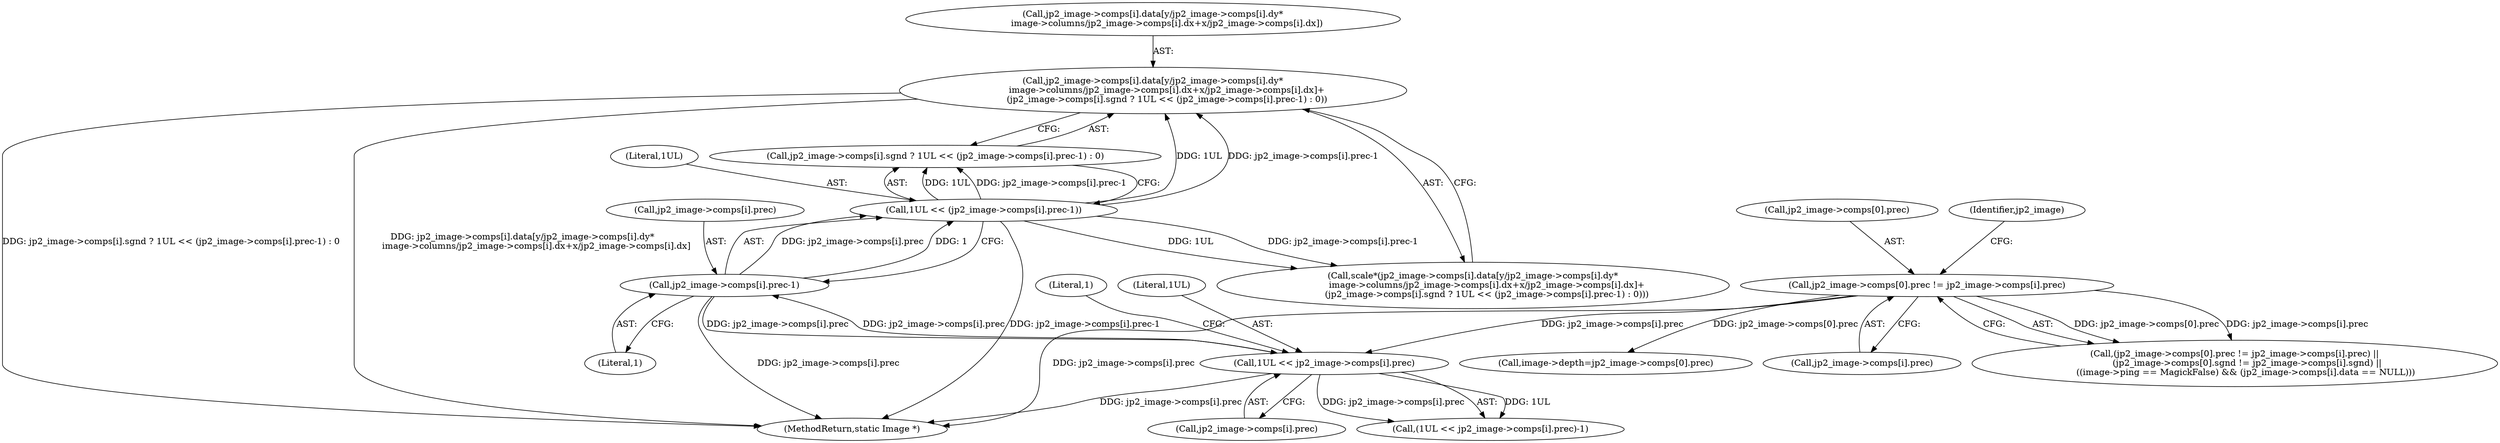 digraph "0_ImageMagick_b0c5222ce31e8f941fa02ff9c7a040fb2db30dbc@pointer" {
"1000847" [label="(Call,jp2_image->comps[i].data[y/jp2_image->comps[i].dy*\n          image->columns/jp2_image->comps[i].dx+x/jp2_image->comps[i].dx]+\n          (jp2_image->comps[i].sgnd ? 1UL << (jp2_image->comps[i].prec-1) : 0))"];
"1000895" [label="(Call,1UL << (jp2_image->comps[i].prec-1))"];
"1000897" [label="(Call,jp2_image->comps[i].prec-1)"];
"1000833" [label="(Call,1UL << jp2_image->comps[i].prec)"];
"1000556" [label="(Call,jp2_image->comps[0].prec != jp2_image->comps[i].prec)"];
"1000557" [label="(Call,jp2_image->comps[0].prec)"];
"1000633" [label="(Call,image->depth=jp2_image->comps[0].prec)"];
"1000556" [label="(Call,jp2_image->comps[0].prec != jp2_image->comps[i].prec)"];
"1000832" [label="(Call,(1UL << jp2_image->comps[i].prec)-1)"];
"1000835" [label="(Call,jp2_image->comps[i].prec)"];
"1000898" [label="(Call,jp2_image->comps[i].prec)"];
"1000847" [label="(Call,jp2_image->comps[i].data[y/jp2_image->comps[i].dy*\n          image->columns/jp2_image->comps[i].dx+x/jp2_image->comps[i].dx]+\n          (jp2_image->comps[i].sgnd ? 1UL << (jp2_image->comps[i].prec-1) : 0))"];
"1000842" [label="(Literal,1)"];
"1000897" [label="(Call,jp2_image->comps[i].prec-1)"];
"1000564" [label="(Call,jp2_image->comps[i].prec)"];
"1000895" [label="(Call,1UL << (jp2_image->comps[i].prec-1))"];
"1000848" [label="(Call,jp2_image->comps[i].data[y/jp2_image->comps[i].dy*\n          image->columns/jp2_image->comps[i].dx+x/jp2_image->comps[i].dx])"];
"1001022" [label="(MethodReturn,static Image *)"];
"1000845" [label="(Call,scale*(jp2_image->comps[i].data[y/jp2_image->comps[i].dy*\n          image->columns/jp2_image->comps[i].dx+x/jp2_image->comps[i].dx]+\n          (jp2_image->comps[i].sgnd ? 1UL << (jp2_image->comps[i].prec-1) : 0)))"];
"1000555" [label="(Call,(jp2_image->comps[0].prec != jp2_image->comps[i].prec) ||\n         (jp2_image->comps[0].sgnd != jp2_image->comps[i].sgnd) ||\n        ((image->ping == MagickFalse) && (jp2_image->comps[i].data == NULL)))"];
"1000833" [label="(Call,1UL << jp2_image->comps[i].prec)"];
"1000834" [label="(Literal,1UL)"];
"1000905" [label="(Literal,1)"];
"1000896" [label="(Literal,1UL)"];
"1000576" [label="(Identifier,jp2_image)"];
"1000887" [label="(Call,jp2_image->comps[i].sgnd ? 1UL << (jp2_image->comps[i].prec-1) : 0)"];
"1000847" -> "1000845"  [label="AST: "];
"1000847" -> "1000887"  [label="CFG: "];
"1000848" -> "1000847"  [label="AST: "];
"1000887" -> "1000847"  [label="AST: "];
"1000845" -> "1000847"  [label="CFG: "];
"1000847" -> "1001022"  [label="DDG: jp2_image->comps[i].sgnd ? 1UL << (jp2_image->comps[i].prec-1) : 0"];
"1000847" -> "1001022"  [label="DDG: jp2_image->comps[i].data[y/jp2_image->comps[i].dy*\n          image->columns/jp2_image->comps[i].dx+x/jp2_image->comps[i].dx]"];
"1000895" -> "1000847"  [label="DDG: 1UL"];
"1000895" -> "1000847"  [label="DDG: jp2_image->comps[i].prec-1"];
"1000895" -> "1000887"  [label="AST: "];
"1000895" -> "1000897"  [label="CFG: "];
"1000896" -> "1000895"  [label="AST: "];
"1000897" -> "1000895"  [label="AST: "];
"1000887" -> "1000895"  [label="CFG: "];
"1000895" -> "1001022"  [label="DDG: jp2_image->comps[i].prec-1"];
"1000895" -> "1000845"  [label="DDG: 1UL"];
"1000895" -> "1000845"  [label="DDG: jp2_image->comps[i].prec-1"];
"1000895" -> "1000887"  [label="DDG: 1UL"];
"1000895" -> "1000887"  [label="DDG: jp2_image->comps[i].prec-1"];
"1000897" -> "1000895"  [label="DDG: jp2_image->comps[i].prec"];
"1000897" -> "1000895"  [label="DDG: 1"];
"1000897" -> "1000905"  [label="CFG: "];
"1000898" -> "1000897"  [label="AST: "];
"1000905" -> "1000897"  [label="AST: "];
"1000897" -> "1001022"  [label="DDG: jp2_image->comps[i].prec"];
"1000897" -> "1000833"  [label="DDG: jp2_image->comps[i].prec"];
"1000833" -> "1000897"  [label="DDG: jp2_image->comps[i].prec"];
"1000833" -> "1000832"  [label="AST: "];
"1000833" -> "1000835"  [label="CFG: "];
"1000834" -> "1000833"  [label="AST: "];
"1000835" -> "1000833"  [label="AST: "];
"1000842" -> "1000833"  [label="CFG: "];
"1000833" -> "1001022"  [label="DDG: jp2_image->comps[i].prec"];
"1000833" -> "1000832"  [label="DDG: 1UL"];
"1000833" -> "1000832"  [label="DDG: jp2_image->comps[i].prec"];
"1000556" -> "1000833"  [label="DDG: jp2_image->comps[i].prec"];
"1000556" -> "1000555"  [label="AST: "];
"1000556" -> "1000564"  [label="CFG: "];
"1000557" -> "1000556"  [label="AST: "];
"1000564" -> "1000556"  [label="AST: "];
"1000576" -> "1000556"  [label="CFG: "];
"1000555" -> "1000556"  [label="CFG: "];
"1000556" -> "1001022"  [label="DDG: jp2_image->comps[i].prec"];
"1000556" -> "1000555"  [label="DDG: jp2_image->comps[0].prec"];
"1000556" -> "1000555"  [label="DDG: jp2_image->comps[i].prec"];
"1000556" -> "1000633"  [label="DDG: jp2_image->comps[0].prec"];
}

